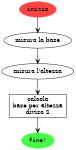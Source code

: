 digraph flusso {
	center = true;

	// se dpi = 800 e inches=1 (size=1) 
	// allora l'immagine sarà larga 800 px!!
	dpi="800";
	size="1";
	shape="box";
	

	{ rank="same";  };

	// NODI *****************************************/
	node0 [label="inizio", style=filled, color="#ff4444", fontname = "Courier"];
	node1 [label="misura la base"];
	node2 [label="misura l'altezza"];
	node3 [label="calcola\nbase per altezza\ndiviso 2", shape="box"];
	node4[label="fine!", style=filled, color="#44ff44", fontname = "Courier"]

	
	// EDGES ****************************************/
	
	node0 -> node1 [arrowhead="open"];
	node1 -> node2 [arrowhead="open"];
	node2 -> node3 [arrowhead="open"];
	node3 -> node4 [arrowhead="open"];
}

